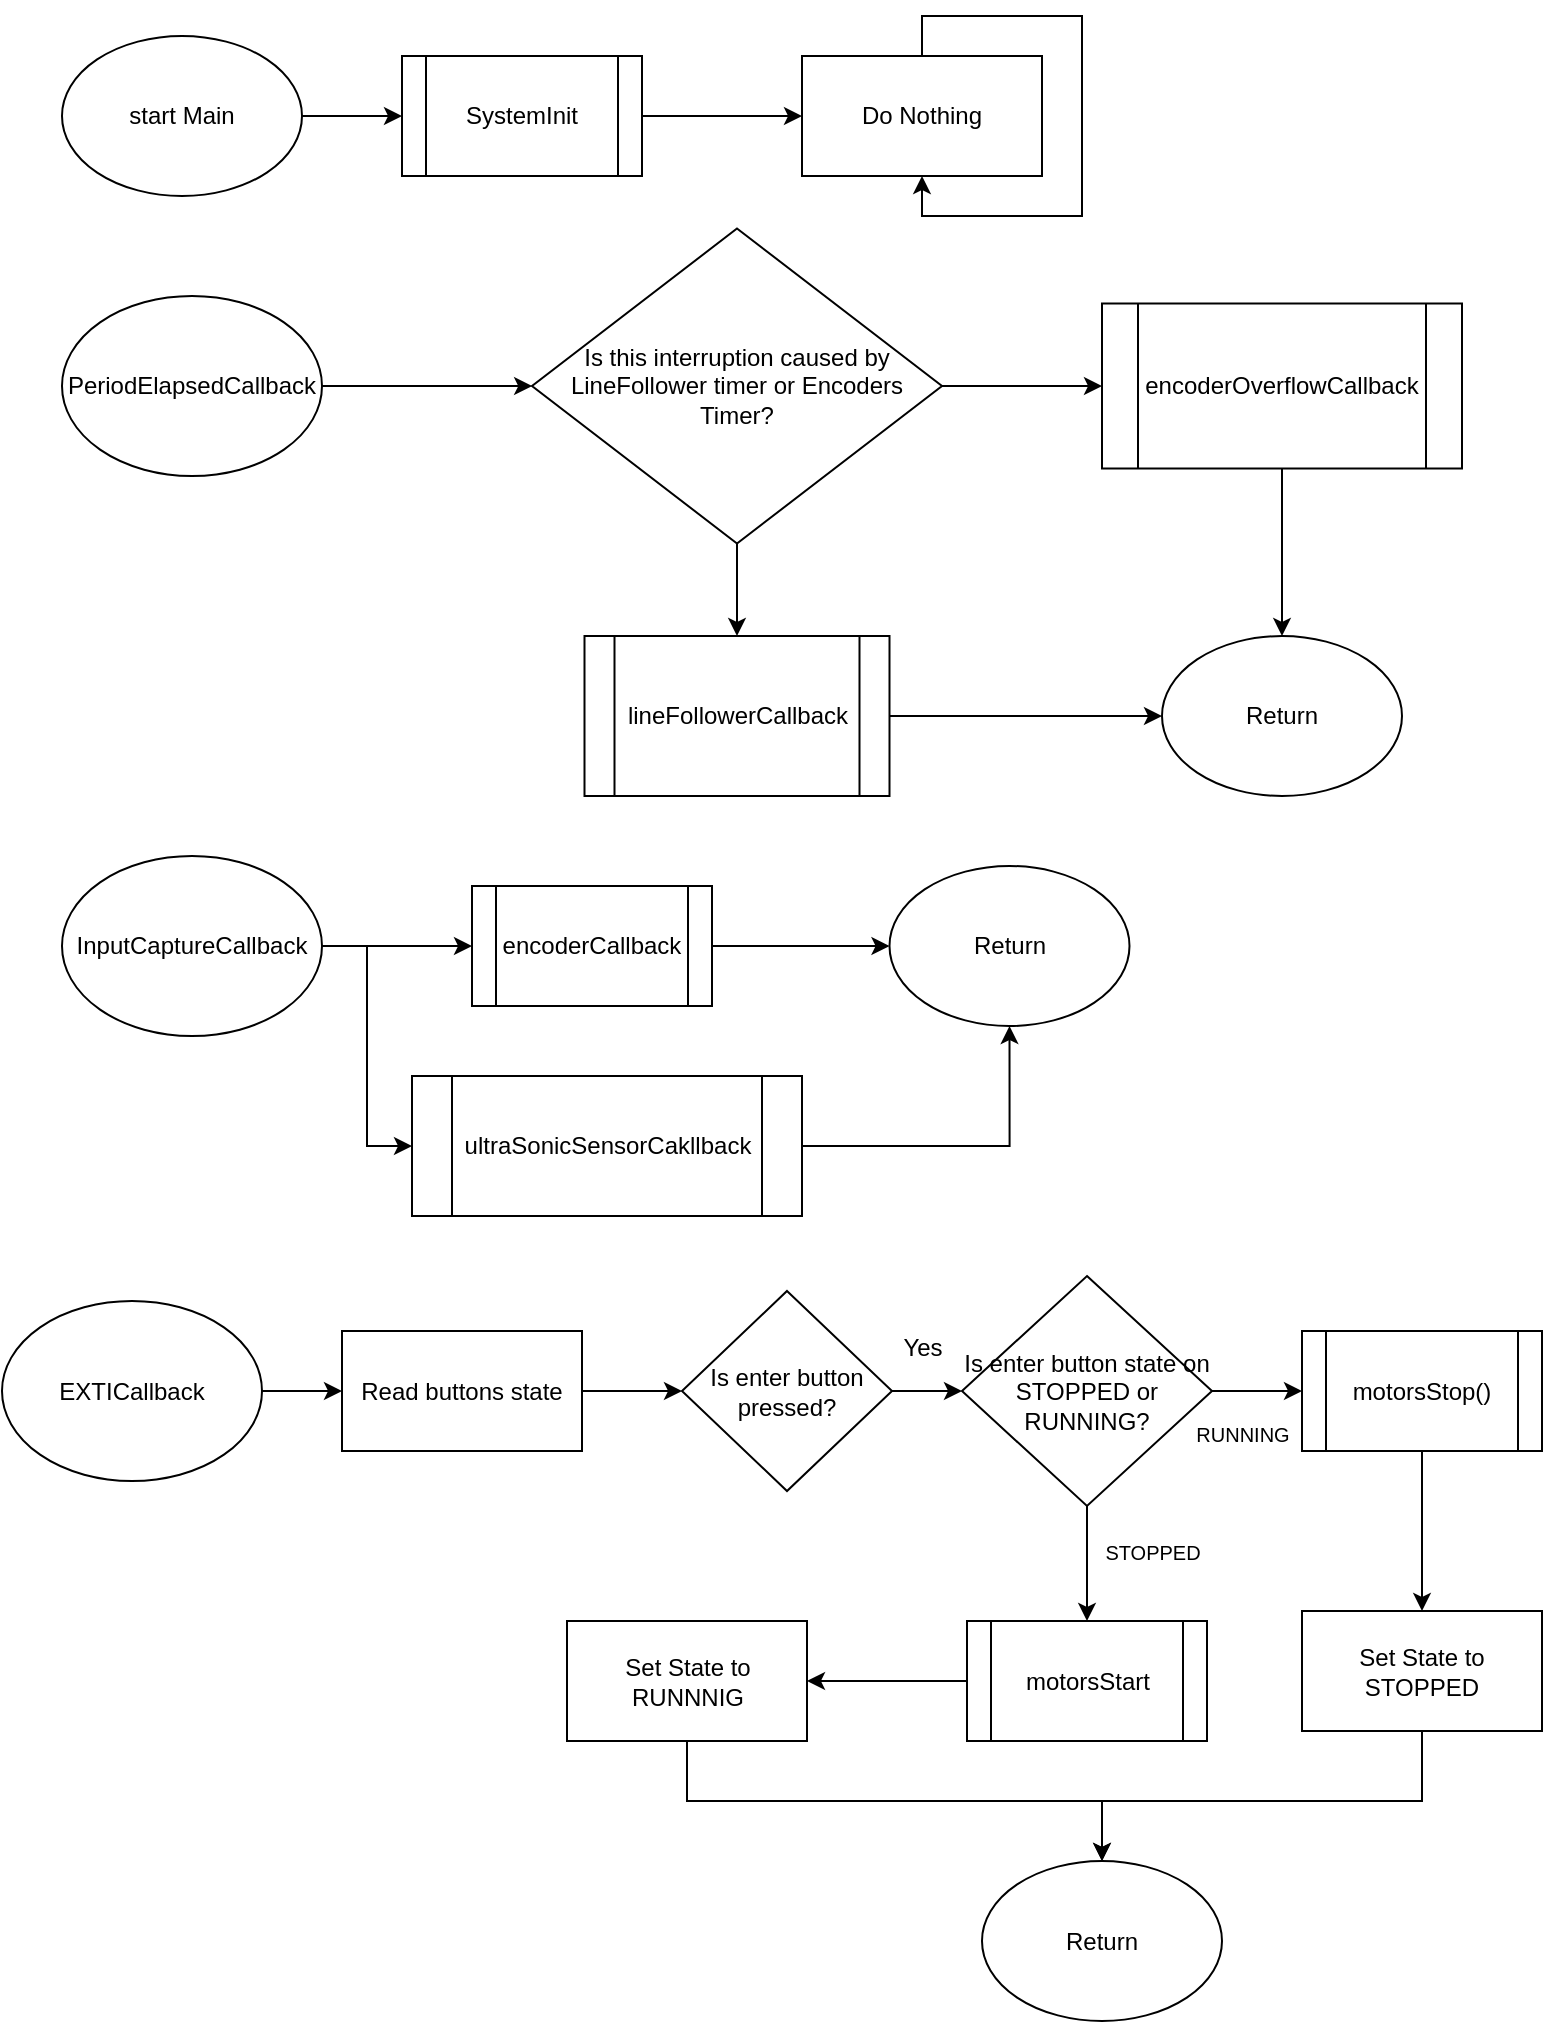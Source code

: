 <mxfile version="22.1.0" type="github">
  <diagram id="C5RBs43oDa-KdzZeNtuy" name="Page-1">
    <mxGraphModel dx="1434" dy="790" grid="1" gridSize="10" guides="1" tooltips="1" connect="1" arrows="1" fold="1" page="1" pageScale="1" pageWidth="827" pageHeight="1169" math="0" shadow="0">
      <root>
        <mxCell id="WIyWlLk6GJQsqaUBKTNV-0" />
        <mxCell id="WIyWlLk6GJQsqaUBKTNV-1" parent="WIyWlLk6GJQsqaUBKTNV-0" />
        <mxCell id="HUBhOPynBegyu7G6M4FR-4" style="edgeStyle=orthogonalEdgeStyle;rounded=0;orthogonalLoop=1;jettySize=auto;html=1;entryX=0;entryY=0.5;entryDx=0;entryDy=0;" parent="WIyWlLk6GJQsqaUBKTNV-1" source="HUBhOPynBegyu7G6M4FR-0" target="HUBhOPynBegyu7G6M4FR-3" edge="1">
          <mxGeometry relative="1" as="geometry" />
        </mxCell>
        <mxCell id="HUBhOPynBegyu7G6M4FR-0" value="start Main" style="ellipse;whiteSpace=wrap;html=1;" parent="WIyWlLk6GJQsqaUBKTNV-1" vertex="1">
          <mxGeometry x="50" y="100" width="120" height="80" as="geometry" />
        </mxCell>
        <mxCell id="HUBhOPynBegyu7G6M4FR-8" value="" style="edgeStyle=orthogonalEdgeStyle;rounded=0;orthogonalLoop=1;jettySize=auto;html=1;" parent="WIyWlLk6GJQsqaUBKTNV-1" source="HUBhOPynBegyu7G6M4FR-3" target="HUBhOPynBegyu7G6M4FR-7" edge="1">
          <mxGeometry relative="1" as="geometry" />
        </mxCell>
        <mxCell id="HUBhOPynBegyu7G6M4FR-3" value="SystemInit" style="shape=process;whiteSpace=wrap;html=1;backgroundOutline=1;" parent="WIyWlLk6GJQsqaUBKTNV-1" vertex="1">
          <mxGeometry x="220" y="110" width="120" height="60" as="geometry" />
        </mxCell>
        <mxCell id="HUBhOPynBegyu7G6M4FR-7" value="Do Nothing" style="whiteSpace=wrap;html=1;" parent="WIyWlLk6GJQsqaUBKTNV-1" vertex="1">
          <mxGeometry x="420" y="110" width="120" height="60" as="geometry" />
        </mxCell>
        <mxCell id="HUBhOPynBegyu7G6M4FR-9" style="edgeStyle=orthogonalEdgeStyle;rounded=0;orthogonalLoop=1;jettySize=auto;html=1;entryX=0.5;entryY=1;entryDx=0;entryDy=0;" parent="WIyWlLk6GJQsqaUBKTNV-1" source="HUBhOPynBegyu7G6M4FR-7" target="HUBhOPynBegyu7G6M4FR-7" edge="1">
          <mxGeometry relative="1" as="geometry" />
        </mxCell>
        <mxCell id="HUBhOPynBegyu7G6M4FR-12" value="" style="edgeStyle=orthogonalEdgeStyle;rounded=0;orthogonalLoop=1;jettySize=auto;html=1;" parent="WIyWlLk6GJQsqaUBKTNV-1" source="HUBhOPynBegyu7G6M4FR-10" target="HUBhOPynBegyu7G6M4FR-11" edge="1">
          <mxGeometry relative="1" as="geometry" />
        </mxCell>
        <mxCell id="HUBhOPynBegyu7G6M4FR-10" value="PeriodElapsedCallback" style="ellipse;whiteSpace=wrap;html=1;" parent="WIyWlLk6GJQsqaUBKTNV-1" vertex="1">
          <mxGeometry x="50" y="230" width="130" height="90" as="geometry" />
        </mxCell>
        <mxCell id="HUBhOPynBegyu7G6M4FR-16" style="edgeStyle=orthogonalEdgeStyle;rounded=0;orthogonalLoop=1;jettySize=auto;html=1;entryX=0;entryY=0.5;entryDx=0;entryDy=0;" parent="WIyWlLk6GJQsqaUBKTNV-1" source="HUBhOPynBegyu7G6M4FR-11" target="HUBhOPynBegyu7G6M4FR-14" edge="1">
          <mxGeometry relative="1" as="geometry" />
        </mxCell>
        <mxCell id="HUBhOPynBegyu7G6M4FR-17" style="edgeStyle=orthogonalEdgeStyle;rounded=0;orthogonalLoop=1;jettySize=auto;html=1;entryX=0.5;entryY=0;entryDx=0;entryDy=0;" parent="WIyWlLk6GJQsqaUBKTNV-1" source="HUBhOPynBegyu7G6M4FR-11" target="HUBhOPynBegyu7G6M4FR-15" edge="1">
          <mxGeometry relative="1" as="geometry" />
        </mxCell>
        <mxCell id="HUBhOPynBegyu7G6M4FR-11" value="Is this interruption caused by LineFollower timer or Encoders Timer?" style="rhombus;whiteSpace=wrap;html=1;" parent="WIyWlLk6GJQsqaUBKTNV-1" vertex="1">
          <mxGeometry x="285" y="196.25" width="205" height="157.5" as="geometry" />
        </mxCell>
        <mxCell id="HUBhOPynBegyu7G6M4FR-51" style="edgeStyle=orthogonalEdgeStyle;rounded=0;orthogonalLoop=1;jettySize=auto;html=1;entryX=0.5;entryY=0;entryDx=0;entryDy=0;" parent="WIyWlLk6GJQsqaUBKTNV-1" source="HUBhOPynBegyu7G6M4FR-14" target="HUBhOPynBegyu7G6M4FR-49" edge="1">
          <mxGeometry relative="1" as="geometry" />
        </mxCell>
        <mxCell id="HUBhOPynBegyu7G6M4FR-14" value="encoderOverflowCallback" style="shape=process;whiteSpace=wrap;html=1;backgroundOutline=1;" parent="WIyWlLk6GJQsqaUBKTNV-1" vertex="1">
          <mxGeometry x="570" y="233.75" width="180" height="82.5" as="geometry" />
        </mxCell>
        <mxCell id="HUBhOPynBegyu7G6M4FR-50" style="edgeStyle=orthogonalEdgeStyle;rounded=0;orthogonalLoop=1;jettySize=auto;html=1;entryX=0;entryY=0.5;entryDx=0;entryDy=0;" parent="WIyWlLk6GJQsqaUBKTNV-1" source="HUBhOPynBegyu7G6M4FR-15" target="HUBhOPynBegyu7G6M4FR-49" edge="1">
          <mxGeometry relative="1" as="geometry" />
        </mxCell>
        <mxCell id="HUBhOPynBegyu7G6M4FR-15" value="lineFollowerCallback" style="shape=process;whiteSpace=wrap;html=1;backgroundOutline=1;" parent="WIyWlLk6GJQsqaUBKTNV-1" vertex="1">
          <mxGeometry x="311.25" y="400" width="152.5" height="80" as="geometry" />
        </mxCell>
        <mxCell id="HUBhOPynBegyu7G6M4FR-21" style="edgeStyle=orthogonalEdgeStyle;rounded=0;orthogonalLoop=1;jettySize=auto;html=1;entryX=0;entryY=0.5;entryDx=0;entryDy=0;" parent="WIyWlLk6GJQsqaUBKTNV-1" source="HUBhOPynBegyu7G6M4FR-18" target="HUBhOPynBegyu7G6M4FR-19" edge="1">
          <mxGeometry relative="1" as="geometry" />
        </mxCell>
        <mxCell id="eWtzok7A-EiQ6pj-NICI-1" style="edgeStyle=orthogonalEdgeStyle;rounded=0;orthogonalLoop=1;jettySize=auto;html=1;entryX=0;entryY=0.5;entryDx=0;entryDy=0;" edge="1" parent="WIyWlLk6GJQsqaUBKTNV-1" source="HUBhOPynBegyu7G6M4FR-18" target="eWtzok7A-EiQ6pj-NICI-0">
          <mxGeometry relative="1" as="geometry" />
        </mxCell>
        <mxCell id="HUBhOPynBegyu7G6M4FR-18" value="InputCaptureCallback" style="ellipse;whiteSpace=wrap;html=1;" parent="WIyWlLk6GJQsqaUBKTNV-1" vertex="1">
          <mxGeometry x="50" y="510" width="130" height="90" as="geometry" />
        </mxCell>
        <mxCell id="HUBhOPynBegyu7G6M4FR-48" style="edgeStyle=orthogonalEdgeStyle;rounded=0;orthogonalLoop=1;jettySize=auto;html=1;entryX=0;entryY=0.5;entryDx=0;entryDy=0;" parent="WIyWlLk6GJQsqaUBKTNV-1" source="HUBhOPynBegyu7G6M4FR-19" target="HUBhOPynBegyu7G6M4FR-47" edge="1">
          <mxGeometry relative="1" as="geometry" />
        </mxCell>
        <mxCell id="HUBhOPynBegyu7G6M4FR-19" value="encoderCallback" style="shape=process;whiteSpace=wrap;html=1;backgroundOutline=1;" parent="WIyWlLk6GJQsqaUBKTNV-1" vertex="1">
          <mxGeometry x="255" y="525" width="120" height="60" as="geometry" />
        </mxCell>
        <mxCell id="HUBhOPynBegyu7G6M4FR-28" value="" style="edgeStyle=orthogonalEdgeStyle;rounded=0;orthogonalLoop=1;jettySize=auto;html=1;" parent="WIyWlLk6GJQsqaUBKTNV-1" source="HUBhOPynBegyu7G6M4FR-23" target="HUBhOPynBegyu7G6M4FR-27" edge="1">
          <mxGeometry relative="1" as="geometry" />
        </mxCell>
        <mxCell id="HUBhOPynBegyu7G6M4FR-23" value="EXTICallback" style="ellipse;whiteSpace=wrap;html=1;" parent="WIyWlLk6GJQsqaUBKTNV-1" vertex="1">
          <mxGeometry x="20" y="732.5" width="130" height="90" as="geometry" />
        </mxCell>
        <mxCell id="HUBhOPynBegyu7G6M4FR-31" value="" style="edgeStyle=orthogonalEdgeStyle;rounded=0;orthogonalLoop=1;jettySize=auto;html=1;" parent="WIyWlLk6GJQsqaUBKTNV-1" source="HUBhOPynBegyu7G6M4FR-26" target="HUBhOPynBegyu7G6M4FR-30" edge="1">
          <mxGeometry relative="1" as="geometry" />
        </mxCell>
        <mxCell id="HUBhOPynBegyu7G6M4FR-26" value="Is enter button pressed?" style="rhombus;whiteSpace=wrap;html=1;" parent="WIyWlLk6GJQsqaUBKTNV-1" vertex="1">
          <mxGeometry x="360" y="727.5" width="105" height="100" as="geometry" />
        </mxCell>
        <mxCell id="HUBhOPynBegyu7G6M4FR-29" style="edgeStyle=orthogonalEdgeStyle;rounded=0;orthogonalLoop=1;jettySize=auto;html=1;entryX=0;entryY=0.5;entryDx=0;entryDy=0;" parent="WIyWlLk6GJQsqaUBKTNV-1" source="HUBhOPynBegyu7G6M4FR-27" target="HUBhOPynBegyu7G6M4FR-26" edge="1">
          <mxGeometry relative="1" as="geometry" />
        </mxCell>
        <mxCell id="HUBhOPynBegyu7G6M4FR-27" value="Read buttons state" style="whiteSpace=wrap;html=1;" parent="WIyWlLk6GJQsqaUBKTNV-1" vertex="1">
          <mxGeometry x="190" y="747.5" width="120" height="60" as="geometry" />
        </mxCell>
        <mxCell id="HUBhOPynBegyu7G6M4FR-37" style="edgeStyle=orthogonalEdgeStyle;rounded=0;orthogonalLoop=1;jettySize=auto;html=1;entryX=0;entryY=0.5;entryDx=0;entryDy=0;" parent="WIyWlLk6GJQsqaUBKTNV-1" source="HUBhOPynBegyu7G6M4FR-30" target="HUBhOPynBegyu7G6M4FR-35" edge="1">
          <mxGeometry relative="1" as="geometry" />
        </mxCell>
        <mxCell id="HUBhOPynBegyu7G6M4FR-39" style="edgeStyle=orthogonalEdgeStyle;rounded=0;orthogonalLoop=1;jettySize=auto;html=1;entryX=0.5;entryY=0;entryDx=0;entryDy=0;" parent="WIyWlLk6GJQsqaUBKTNV-1" source="HUBhOPynBegyu7G6M4FR-30" target="HUBhOPynBegyu7G6M4FR-38" edge="1">
          <mxGeometry relative="1" as="geometry" />
        </mxCell>
        <mxCell id="HUBhOPynBegyu7G6M4FR-30" value="Is enter button state on STOPPED or RUNNING?" style="rhombus;whiteSpace=wrap;html=1;" parent="WIyWlLk6GJQsqaUBKTNV-1" vertex="1">
          <mxGeometry x="500" y="720" width="125" height="115" as="geometry" />
        </mxCell>
        <mxCell id="HUBhOPynBegyu7G6M4FR-44" value="" style="edgeStyle=orthogonalEdgeStyle;rounded=0;orthogonalLoop=1;jettySize=auto;html=1;" parent="WIyWlLk6GJQsqaUBKTNV-1" source="HUBhOPynBegyu7G6M4FR-35" target="HUBhOPynBegyu7G6M4FR-43" edge="1">
          <mxGeometry relative="1" as="geometry" />
        </mxCell>
        <mxCell id="HUBhOPynBegyu7G6M4FR-35" value="motorsStop()" style="shape=process;whiteSpace=wrap;html=1;backgroundOutline=1;" parent="WIyWlLk6GJQsqaUBKTNV-1" vertex="1">
          <mxGeometry x="670" y="747.5" width="120" height="60" as="geometry" />
        </mxCell>
        <mxCell id="HUBhOPynBegyu7G6M4FR-46" value="" style="edgeStyle=orthogonalEdgeStyle;rounded=0;orthogonalLoop=1;jettySize=auto;html=1;" parent="WIyWlLk6GJQsqaUBKTNV-1" source="HUBhOPynBegyu7G6M4FR-38" target="HUBhOPynBegyu7G6M4FR-45" edge="1">
          <mxGeometry relative="1" as="geometry" />
        </mxCell>
        <mxCell id="HUBhOPynBegyu7G6M4FR-38" value="motorsStart" style="shape=process;whiteSpace=wrap;html=1;backgroundOutline=1;" parent="WIyWlLk6GJQsqaUBKTNV-1" vertex="1">
          <mxGeometry x="502.5" y="892.5" width="120" height="60" as="geometry" />
        </mxCell>
        <mxCell id="HUBhOPynBegyu7G6M4FR-40" value="Yes" style="text;html=1;align=center;verticalAlign=middle;resizable=0;points=[];autosize=1;strokeColor=none;fillColor=none;" parent="WIyWlLk6GJQsqaUBKTNV-1" vertex="1">
          <mxGeometry x="460" y="740.5" width="40" height="30" as="geometry" />
        </mxCell>
        <mxCell id="HUBhOPynBegyu7G6M4FR-41" value="&lt;font style=&quot;font-size: 10px;&quot;&gt;RUNNING&lt;/font&gt;" style="text;html=1;align=center;verticalAlign=middle;resizable=0;points=[];autosize=1;strokeColor=none;fillColor=none;" parent="WIyWlLk6GJQsqaUBKTNV-1" vertex="1">
          <mxGeometry x="605" y="783.5" width="70" height="30" as="geometry" />
        </mxCell>
        <mxCell id="HUBhOPynBegyu7G6M4FR-42" value="&lt;font style=&quot;font-size: 10px;&quot;&gt;STOPPED&lt;/font&gt;" style="text;html=1;align=center;verticalAlign=middle;resizable=0;points=[];autosize=1;strokeColor=none;fillColor=none;" parent="WIyWlLk6GJQsqaUBKTNV-1" vertex="1">
          <mxGeometry x="560" y="842.5" width="70" height="30" as="geometry" />
        </mxCell>
        <mxCell id="HUBhOPynBegyu7G6M4FR-54" style="edgeStyle=orthogonalEdgeStyle;rounded=0;orthogonalLoop=1;jettySize=auto;html=1;entryX=0.5;entryY=0;entryDx=0;entryDy=0;" parent="WIyWlLk6GJQsqaUBKTNV-1" source="HUBhOPynBegyu7G6M4FR-43" target="HUBhOPynBegyu7G6M4FR-52" edge="1">
          <mxGeometry relative="1" as="geometry">
            <Array as="points">
              <mxPoint x="730" y="982.5" />
              <mxPoint x="570" y="982.5" />
            </Array>
          </mxGeometry>
        </mxCell>
        <mxCell id="HUBhOPynBegyu7G6M4FR-43" value="Set State to STOPPED" style="whiteSpace=wrap;html=1;" parent="WIyWlLk6GJQsqaUBKTNV-1" vertex="1">
          <mxGeometry x="670" y="887.5" width="120" height="60" as="geometry" />
        </mxCell>
        <mxCell id="HUBhOPynBegyu7G6M4FR-53" style="edgeStyle=orthogonalEdgeStyle;rounded=0;orthogonalLoop=1;jettySize=auto;html=1;" parent="WIyWlLk6GJQsqaUBKTNV-1" source="HUBhOPynBegyu7G6M4FR-45" target="HUBhOPynBegyu7G6M4FR-52" edge="1">
          <mxGeometry relative="1" as="geometry">
            <Array as="points">
              <mxPoint x="363" y="982.5" />
              <mxPoint x="570" y="982.5" />
            </Array>
          </mxGeometry>
        </mxCell>
        <mxCell id="HUBhOPynBegyu7G6M4FR-45" value="Set State to RUNNNIG" style="whiteSpace=wrap;html=1;" parent="WIyWlLk6GJQsqaUBKTNV-1" vertex="1">
          <mxGeometry x="302.5" y="892.5" width="120" height="60" as="geometry" />
        </mxCell>
        <mxCell id="HUBhOPynBegyu7G6M4FR-47" value="Return" style="ellipse;whiteSpace=wrap;html=1;" parent="WIyWlLk6GJQsqaUBKTNV-1" vertex="1">
          <mxGeometry x="463.75" y="515" width="120" height="80" as="geometry" />
        </mxCell>
        <mxCell id="HUBhOPynBegyu7G6M4FR-49" value="Return" style="ellipse;whiteSpace=wrap;html=1;" parent="WIyWlLk6GJQsqaUBKTNV-1" vertex="1">
          <mxGeometry x="600" y="400" width="120" height="80" as="geometry" />
        </mxCell>
        <mxCell id="HUBhOPynBegyu7G6M4FR-52" value="Return" style="ellipse;whiteSpace=wrap;html=1;" parent="WIyWlLk6GJQsqaUBKTNV-1" vertex="1">
          <mxGeometry x="510" y="1012.5" width="120" height="80" as="geometry" />
        </mxCell>
        <mxCell id="eWtzok7A-EiQ6pj-NICI-2" style="edgeStyle=orthogonalEdgeStyle;rounded=0;orthogonalLoop=1;jettySize=auto;html=1;entryX=0.5;entryY=1;entryDx=0;entryDy=0;" edge="1" parent="WIyWlLk6GJQsqaUBKTNV-1" source="eWtzok7A-EiQ6pj-NICI-0" target="HUBhOPynBegyu7G6M4FR-47">
          <mxGeometry relative="1" as="geometry" />
        </mxCell>
        <mxCell id="eWtzok7A-EiQ6pj-NICI-0" value="ultraSonicSensorCakllback" style="shape=process;whiteSpace=wrap;html=1;backgroundOutline=1;" vertex="1" parent="WIyWlLk6GJQsqaUBKTNV-1">
          <mxGeometry x="225" y="620" width="195" height="70" as="geometry" />
        </mxCell>
      </root>
    </mxGraphModel>
  </diagram>
</mxfile>
